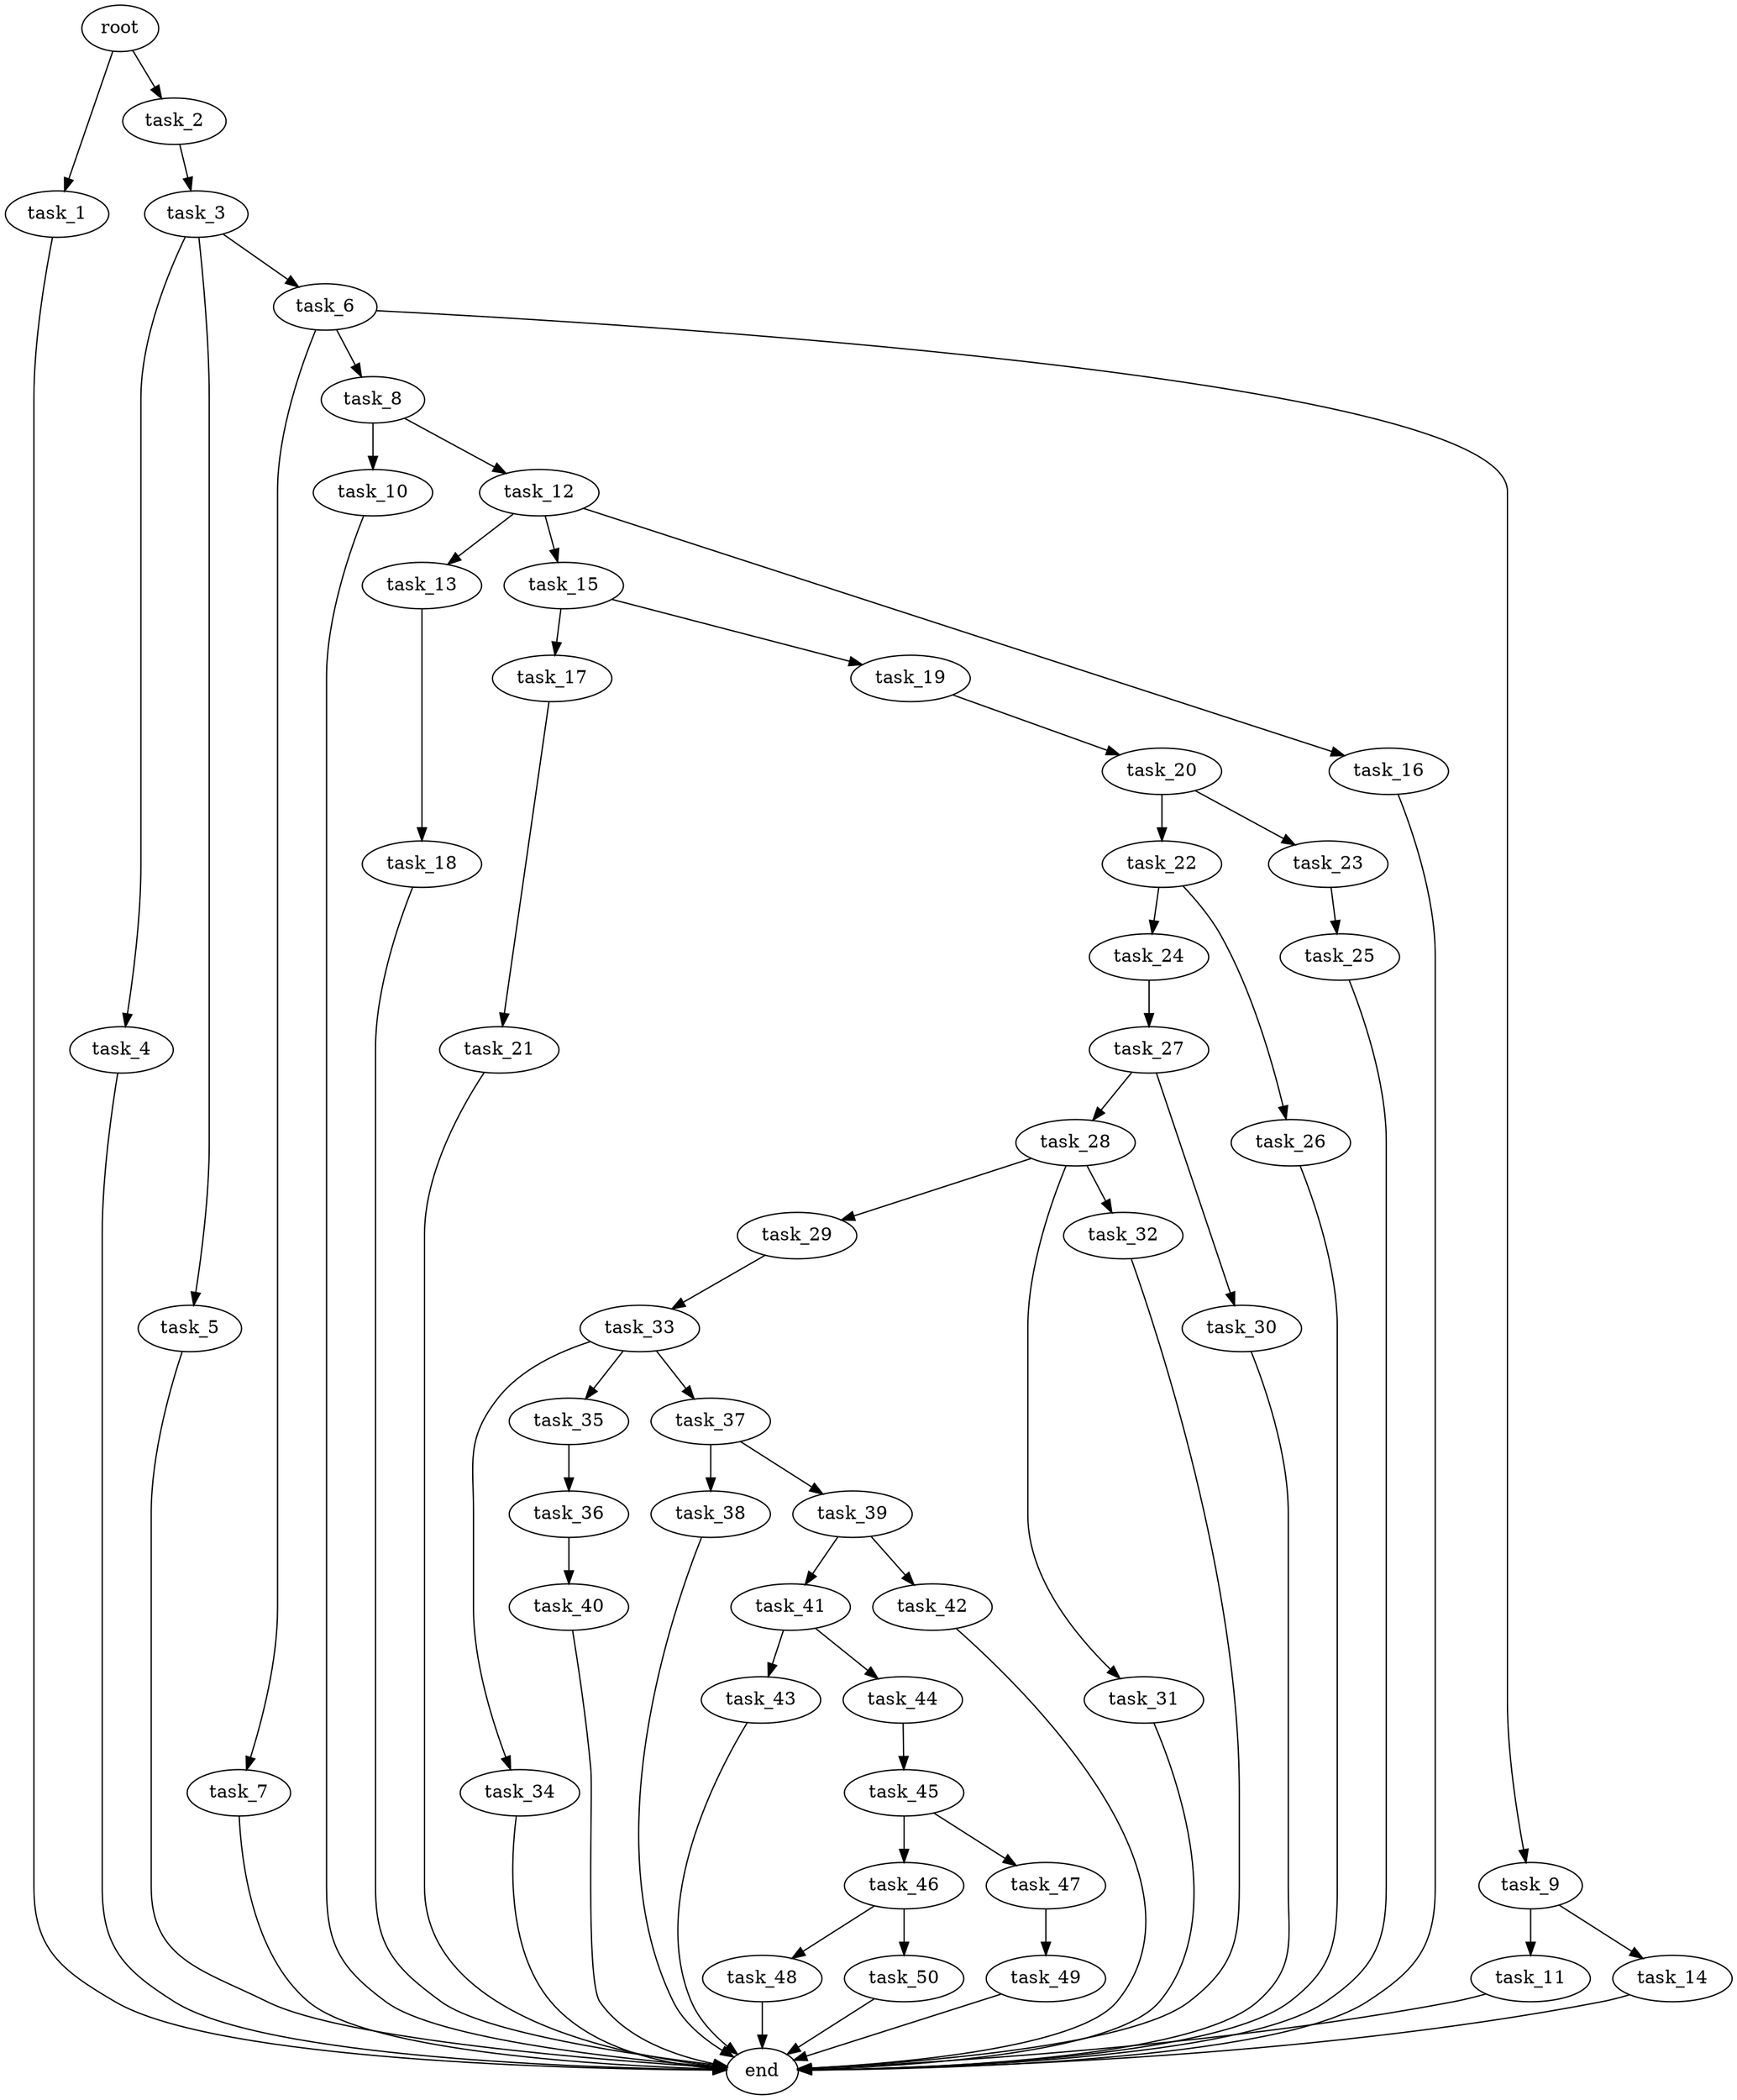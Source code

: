 digraph G {
  root [size="0.000000e+00"];
  task_1 [size="5.979913e+09"];
  task_2 [size="3.413091e+09"];
  task_3 [size="5.517089e+08"];
  task_4 [size="3.068553e+09"];
  task_5 [size="8.212588e+08"];
  task_6 [size="6.181618e+09"];
  task_7 [size="7.337692e+09"];
  task_8 [size="1.030685e+09"];
  task_9 [size="4.194091e+09"];
  task_10 [size="1.047311e+09"];
  task_11 [size="6.948051e+09"];
  task_12 [size="3.825070e+09"];
  task_13 [size="6.407524e+09"];
  task_14 [size="6.900527e+09"];
  task_15 [size="9.337412e+08"];
  task_16 [size="5.896754e+08"];
  task_17 [size="7.537800e+09"];
  task_18 [size="8.402182e+09"];
  task_19 [size="7.023498e+09"];
  task_20 [size="5.264837e+09"];
  task_21 [size="1.325015e+09"];
  task_22 [size="6.641874e+09"];
  task_23 [size="1.340842e+09"];
  task_24 [size="7.400794e+09"];
  task_25 [size="4.045574e+09"];
  task_26 [size="1.414812e+09"];
  task_27 [size="8.242444e+09"];
  task_28 [size="9.250627e+09"];
  task_29 [size="1.520298e+09"];
  task_30 [size="8.381031e+08"];
  task_31 [size="8.105712e+09"];
  task_32 [size="3.559041e+09"];
  task_33 [size="6.380728e+09"];
  task_34 [size="1.705822e+09"];
  task_35 [size="7.821857e+09"];
  task_36 [size="8.356746e+09"];
  task_37 [size="5.685239e+09"];
  task_38 [size="3.815204e+09"];
  task_39 [size="1.460960e+09"];
  task_40 [size="5.291252e+09"];
  task_41 [size="6.314641e+09"];
  task_42 [size="4.966197e+09"];
  task_43 [size="7.996510e+09"];
  task_44 [size="7.084456e+09"];
  task_45 [size="7.457807e+09"];
  task_46 [size="1.122132e+08"];
  task_47 [size="5.687462e+09"];
  task_48 [size="1.392384e+09"];
  task_49 [size="7.996730e+09"];
  task_50 [size="6.333891e+09"];
  end [size="0.000000e+00"];

  root -> task_1 [size="1.000000e-12"];
  root -> task_2 [size="1.000000e-12"];
  task_1 -> end [size="1.000000e-12"];
  task_2 -> task_3 [size="5.517089e+07"];
  task_3 -> task_4 [size="3.068553e+08"];
  task_3 -> task_5 [size="8.212588e+07"];
  task_3 -> task_6 [size="6.181618e+08"];
  task_4 -> end [size="1.000000e-12"];
  task_5 -> end [size="1.000000e-12"];
  task_6 -> task_7 [size="7.337692e+08"];
  task_6 -> task_8 [size="1.030685e+08"];
  task_6 -> task_9 [size="4.194091e+08"];
  task_7 -> end [size="1.000000e-12"];
  task_8 -> task_10 [size="1.047311e+08"];
  task_8 -> task_12 [size="3.825070e+08"];
  task_9 -> task_11 [size="6.948051e+08"];
  task_9 -> task_14 [size="6.900527e+08"];
  task_10 -> end [size="1.000000e-12"];
  task_11 -> end [size="1.000000e-12"];
  task_12 -> task_13 [size="6.407524e+08"];
  task_12 -> task_15 [size="9.337412e+07"];
  task_12 -> task_16 [size="5.896754e+07"];
  task_13 -> task_18 [size="8.402182e+08"];
  task_14 -> end [size="1.000000e-12"];
  task_15 -> task_17 [size="7.537800e+08"];
  task_15 -> task_19 [size="7.023498e+08"];
  task_16 -> end [size="1.000000e-12"];
  task_17 -> task_21 [size="1.325015e+08"];
  task_18 -> end [size="1.000000e-12"];
  task_19 -> task_20 [size="5.264837e+08"];
  task_20 -> task_22 [size="6.641874e+08"];
  task_20 -> task_23 [size="1.340842e+08"];
  task_21 -> end [size="1.000000e-12"];
  task_22 -> task_24 [size="7.400794e+08"];
  task_22 -> task_26 [size="1.414812e+08"];
  task_23 -> task_25 [size="4.045574e+08"];
  task_24 -> task_27 [size="8.242444e+08"];
  task_25 -> end [size="1.000000e-12"];
  task_26 -> end [size="1.000000e-12"];
  task_27 -> task_28 [size="9.250627e+08"];
  task_27 -> task_30 [size="8.381031e+07"];
  task_28 -> task_29 [size="1.520298e+08"];
  task_28 -> task_31 [size="8.105712e+08"];
  task_28 -> task_32 [size="3.559041e+08"];
  task_29 -> task_33 [size="6.380728e+08"];
  task_30 -> end [size="1.000000e-12"];
  task_31 -> end [size="1.000000e-12"];
  task_32 -> end [size="1.000000e-12"];
  task_33 -> task_34 [size="1.705822e+08"];
  task_33 -> task_35 [size="7.821857e+08"];
  task_33 -> task_37 [size="5.685239e+08"];
  task_34 -> end [size="1.000000e-12"];
  task_35 -> task_36 [size="8.356746e+08"];
  task_36 -> task_40 [size="5.291252e+08"];
  task_37 -> task_38 [size="3.815204e+08"];
  task_37 -> task_39 [size="1.460960e+08"];
  task_38 -> end [size="1.000000e-12"];
  task_39 -> task_41 [size="6.314641e+08"];
  task_39 -> task_42 [size="4.966197e+08"];
  task_40 -> end [size="1.000000e-12"];
  task_41 -> task_43 [size="7.996510e+08"];
  task_41 -> task_44 [size="7.084456e+08"];
  task_42 -> end [size="1.000000e-12"];
  task_43 -> end [size="1.000000e-12"];
  task_44 -> task_45 [size="7.457807e+08"];
  task_45 -> task_46 [size="1.122132e+07"];
  task_45 -> task_47 [size="5.687462e+08"];
  task_46 -> task_48 [size="1.392384e+08"];
  task_46 -> task_50 [size="6.333891e+08"];
  task_47 -> task_49 [size="7.996730e+08"];
  task_48 -> end [size="1.000000e-12"];
  task_49 -> end [size="1.000000e-12"];
  task_50 -> end [size="1.000000e-12"];
}
